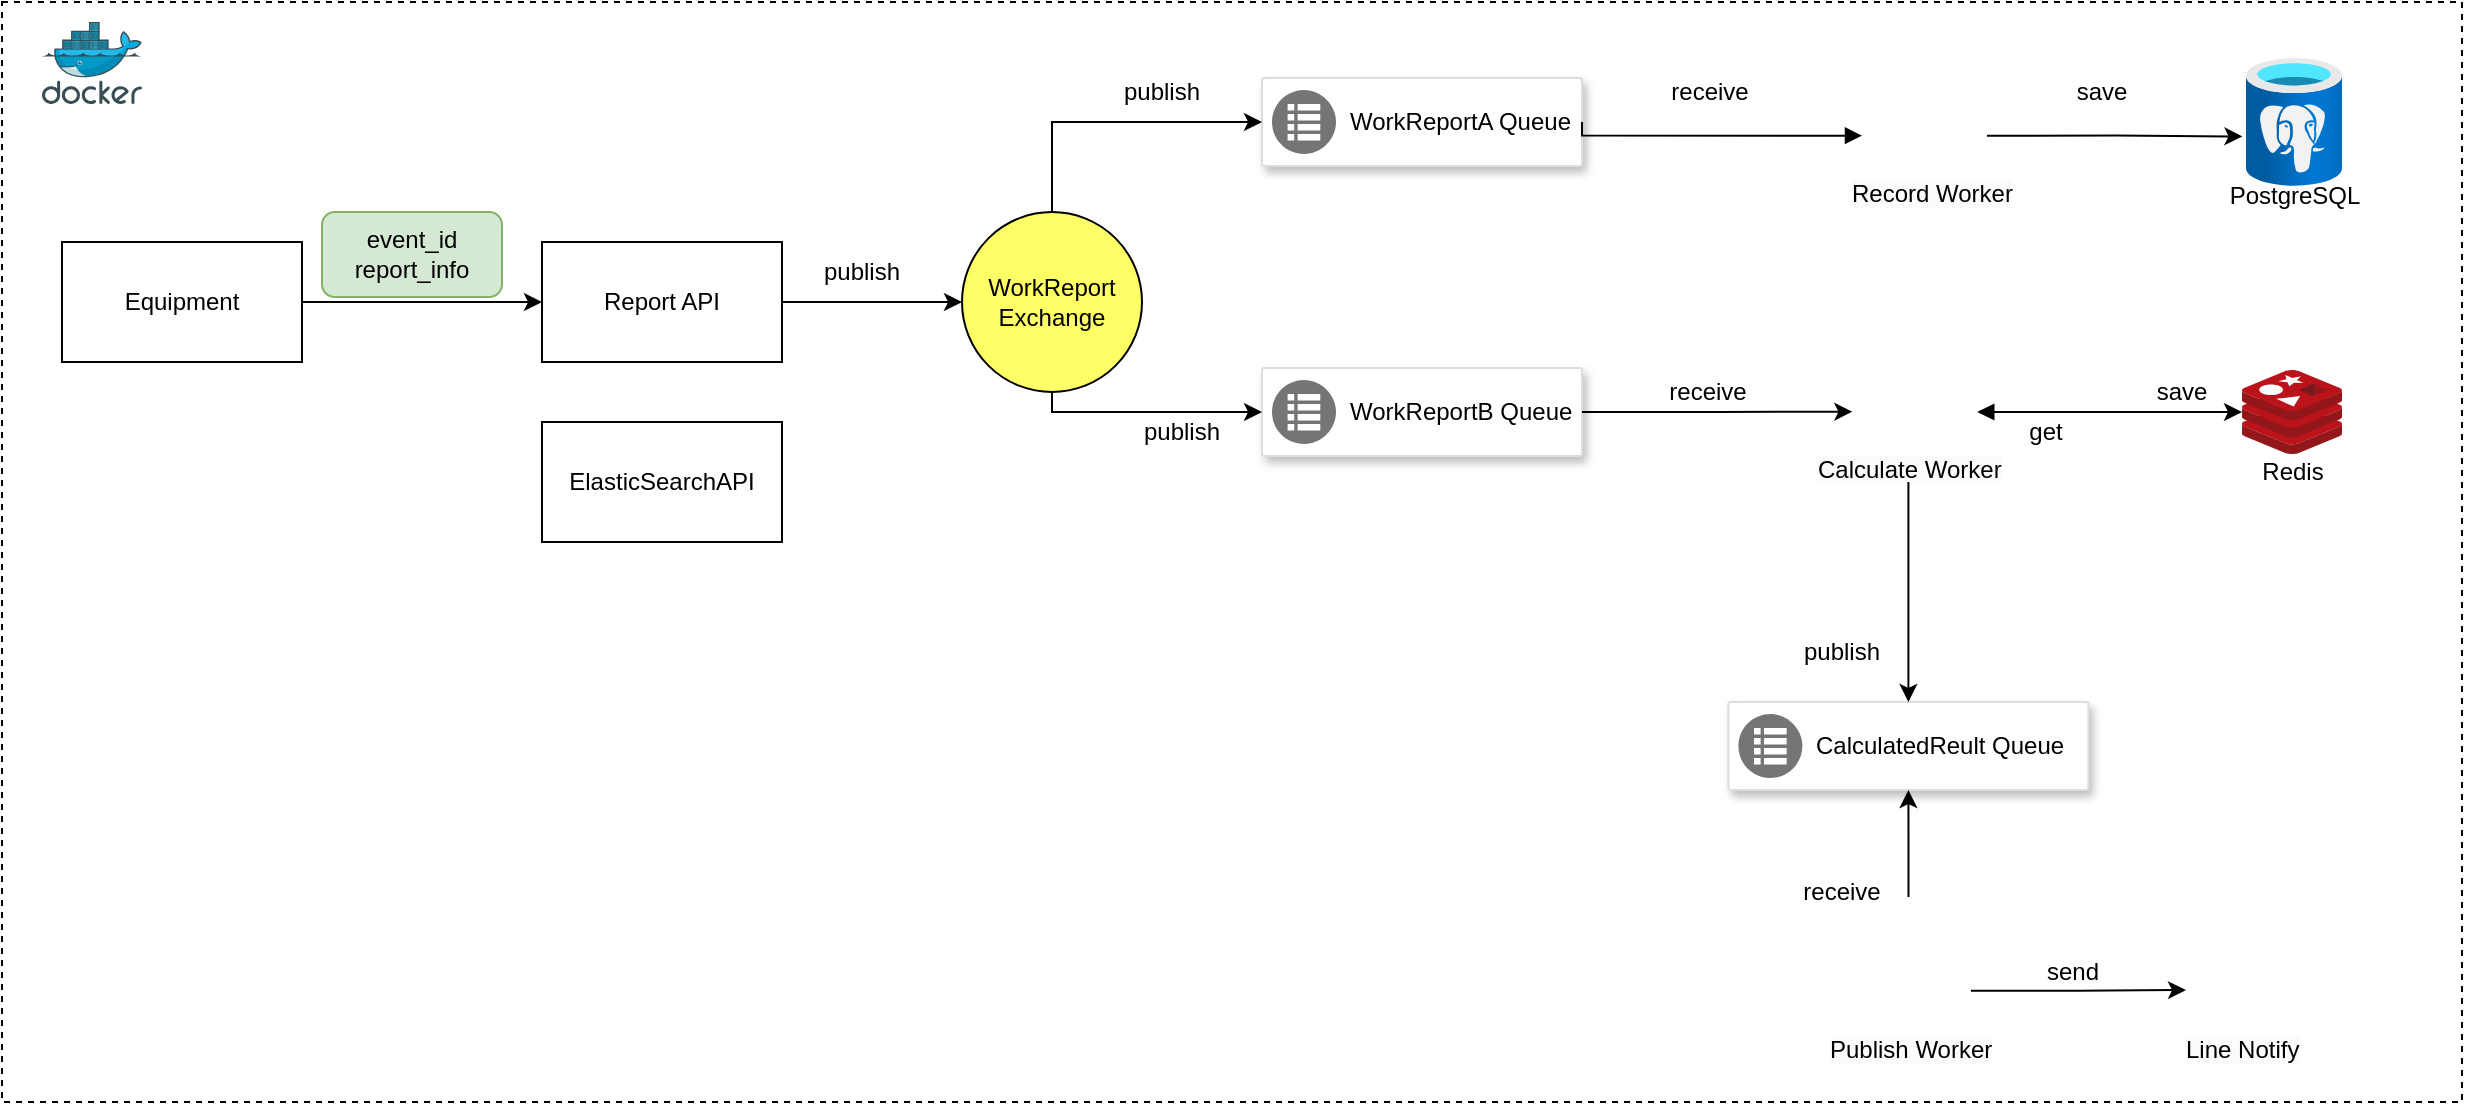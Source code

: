 <mxfile version="22.1.11" type="device">
  <diagram name="第 1 页" id="1K3B8Xt1km4N9ShgIdWG">
    <mxGraphModel dx="1869" dy="522" grid="1" gridSize="10" guides="1" tooltips="1" connect="1" arrows="1" fold="1" page="1" pageScale="1" pageWidth="827" pageHeight="1169" math="0" shadow="0">
      <root>
        <mxCell id="0" />
        <mxCell id="1" parent="0" />
        <mxCell id="H4wlIDdLaSCDlOU9us3m-1" value="" style="rounded=0;whiteSpace=wrap;html=1;dashed=1;" parent="1" vertex="1">
          <mxGeometry x="-710" y="70" width="1230" height="550" as="geometry" />
        </mxCell>
        <mxCell id="D7sFi-tTN3D14zelOBgv-1" value="Report API" style="rounded=0;whiteSpace=wrap;html=1;" parent="1" vertex="1">
          <mxGeometry x="-440" y="190" width="120" height="60" as="geometry" />
        </mxCell>
        <mxCell id="D7sFi-tTN3D14zelOBgv-19" value="publish" style="text;html=1;strokeColor=none;fillColor=none;align=center;verticalAlign=middle;whiteSpace=wrap;rounded=0;" parent="1" vertex="1">
          <mxGeometry x="-310" y="190" width="60" height="30" as="geometry" />
        </mxCell>
        <mxCell id="D7sFi-tTN3D14zelOBgv-20" value="receive" style="text;html=1;strokeColor=none;fillColor=none;align=center;verticalAlign=middle;whiteSpace=wrap;rounded=0;" parent="1" vertex="1">
          <mxGeometry x="112.5" y="100" width="62" height="30" as="geometry" />
        </mxCell>
        <mxCell id="D7sFi-tTN3D14zelOBgv-21" value="receive" style="text;html=1;strokeColor=none;fillColor=none;align=center;verticalAlign=middle;whiteSpace=wrap;rounded=0;" parent="1" vertex="1">
          <mxGeometry x="112.5" y="250" width="60" height="30" as="geometry" />
        </mxCell>
        <mxCell id="D7sFi-tTN3D14zelOBgv-22" value="save" style="text;html=1;strokeColor=none;fillColor=none;align=center;verticalAlign=middle;whiteSpace=wrap;rounded=0;" parent="1" vertex="1">
          <mxGeometry x="350" y="250" width="60" height="30" as="geometry" />
        </mxCell>
        <mxCell id="D7sFi-tTN3D14zelOBgv-24" value="save" style="text;html=1;strokeColor=none;fillColor=none;align=center;verticalAlign=middle;whiteSpace=wrap;rounded=0;" parent="1" vertex="1">
          <mxGeometry x="310" y="100" width="60" height="30" as="geometry" />
        </mxCell>
        <mxCell id="D7sFi-tTN3D14zelOBgv-25" value="publish" style="text;html=1;strokeColor=none;fillColor=none;align=center;verticalAlign=middle;whiteSpace=wrap;rounded=0;" parent="1" vertex="1">
          <mxGeometry x="180" y="380" width="60" height="30" as="geometry" />
        </mxCell>
        <mxCell id="D7sFi-tTN3D14zelOBgv-26" value="receive" style="text;html=1;strokeColor=none;fillColor=none;align=center;verticalAlign=middle;whiteSpace=wrap;rounded=0;" parent="1" vertex="1">
          <mxGeometry x="180" y="500" width="60" height="30" as="geometry" />
        </mxCell>
        <mxCell id="D7sFi-tTN3D14zelOBgv-28" style="edgeStyle=orthogonalEdgeStyle;rounded=0;orthogonalLoop=1;jettySize=auto;html=1;entryX=0;entryY=0.5;entryDx=0;entryDy=0;" parent="1" source="D7sFi-tTN3D14zelOBgv-27" target="D7sFi-tTN3D14zelOBgv-1" edge="1">
          <mxGeometry relative="1" as="geometry" />
        </mxCell>
        <mxCell id="D7sFi-tTN3D14zelOBgv-27" value="Equipment" style="rounded=0;whiteSpace=wrap;html=1;" parent="1" vertex="1">
          <mxGeometry x="-680" y="190" width="120" height="60" as="geometry" />
        </mxCell>
        <mxCell id="-8Z7H3vDbhz0Pvqe8XDv-1" value="WorkReport&lt;br&gt;Exchange" style="ellipse;whiteSpace=wrap;html=1;aspect=fixed;fillColor=#FFFF66;" parent="1" vertex="1">
          <mxGeometry x="-230" y="175" width="90" height="90" as="geometry" />
        </mxCell>
        <mxCell id="-8Z7H3vDbhz0Pvqe8XDv-2" style="edgeStyle=orthogonalEdgeStyle;rounded=0;orthogonalLoop=1;jettySize=auto;html=1;entryX=0;entryY=0.5;entryDx=0;entryDy=0;" parent="1" source="D7sFi-tTN3D14zelOBgv-1" target="-8Z7H3vDbhz0Pvqe8XDv-1" edge="1">
          <mxGeometry relative="1" as="geometry" />
        </mxCell>
        <mxCell id="-8Z7H3vDbhz0Pvqe8XDv-6" value="publish" style="text;html=1;strokeColor=none;fillColor=none;align=center;verticalAlign=middle;whiteSpace=wrap;rounded=0;" parent="1" vertex="1">
          <mxGeometry x="-160" y="100" width="60" height="30" as="geometry" />
        </mxCell>
        <mxCell id="-8Z7H3vDbhz0Pvqe8XDv-7" value="publish" style="text;html=1;strokeColor=none;fillColor=none;align=center;verticalAlign=middle;whiteSpace=wrap;rounded=0;" parent="1" vertex="1">
          <mxGeometry x="-150" y="270" width="60" height="30" as="geometry" />
        </mxCell>
        <mxCell id="MFfa1M1whi10WmrwQWPB-19" value="" style="group" parent="1" vertex="1" connectable="0">
          <mxGeometry x="212.81" y="90" width="97.19" height="95.02" as="geometry" />
        </mxCell>
        <mxCell id="MFfa1M1whi10WmrwQWPB-9" value="" style="shape=image;html=1;verticalAlign=top;verticalLabelPosition=bottom;labelBackgroundColor=#ffffff;imageAspect=0;aspect=fixed;image=https://cdn0.iconfinder.com/data/icons/construction-2-21/512/construction-industry-building-13-128.png" parent="MFfa1M1whi10WmrwQWPB-19" vertex="1">
          <mxGeometry x="7.19" width="62.456" height="62.456" as="geometry" />
        </mxCell>
        <mxCell id="MFfa1M1whi10WmrwQWPB-10" value="&lt;span style=&quot;color: rgb(0, 0, 0); font-family: Helvetica; font-size: 12px; font-style: normal; font-variant-ligatures: normal; font-variant-caps: normal; font-weight: 400; letter-spacing: normal; orphans: 2; text-align: center; text-indent: 0px; text-transform: none; widows: 2; word-spacing: 0px; -webkit-text-stroke-width: 0px; background-color: rgb(251, 251, 251); text-decoration-thickness: initial; text-decoration-style: initial; text-decoration-color: initial; float: none; display: inline !important;&quot;&gt;Record Worker&lt;/span&gt;" style="text;whiteSpace=wrap;html=1;" parent="MFfa1M1whi10WmrwQWPB-19" vertex="1">
          <mxGeometry y="62.46" width="97.19" height="32.56" as="geometry" />
        </mxCell>
        <mxCell id="MFfa1M1whi10WmrwQWPB-23" value="" style="group" parent="1" vertex="1" connectable="0">
          <mxGeometry x="202" y="517.54" width="110" height="102.46" as="geometry" />
        </mxCell>
        <mxCell id="MFfa1M1whi10WmrwQWPB-18" value="" style="shape=image;html=1;verticalAlign=top;verticalLabelPosition=bottom;labelBackgroundColor=#ffffff;imageAspect=0;aspect=fixed;image=https://cdn0.iconfinder.com/data/icons/construction-2-21/512/construction-industry-building-13-128.png" parent="MFfa1M1whi10WmrwQWPB-23" vertex="1">
          <mxGeometry x="10" width="62.456" height="62.456" as="geometry" />
        </mxCell>
        <mxCell id="MFfa1M1whi10WmrwQWPB-22" value="&lt;span style=&quot;color: rgb(0, 0, 0); font-family: Helvetica; font-size: 12px; font-style: normal; font-variant-ligatures: normal; font-variant-caps: normal; font-weight: 400; letter-spacing: normal; orphans: 2; text-align: center; text-indent: 0px; text-transform: none; widows: 2; word-spacing: 0px; -webkit-text-stroke-width: 0px; background-color: rgb(251, 251, 251); text-decoration-thickness: initial; text-decoration-style: initial; text-decoration-color: initial; float: none; display: inline !important;&quot;&gt;Publish Worker&lt;/span&gt;" style="text;whiteSpace=wrap;html=1;" parent="MFfa1M1whi10WmrwQWPB-23" vertex="1">
          <mxGeometry y="62.46" width="110" height="40" as="geometry" />
        </mxCell>
        <mxCell id="MFfa1M1whi10WmrwQWPB-27" value="" style="group" parent="1" vertex="1" connectable="0">
          <mxGeometry x="380" y="540" width="60" height="70" as="geometry" />
        </mxCell>
        <mxCell id="MFfa1M1whi10WmrwQWPB-5" value="" style="shape=image;html=1;verticalAlign=top;verticalLabelPosition=bottom;labelBackgroundColor=#ffffff;imageAspect=0;aspect=fixed;image=https://cdn2.iconfinder.com/data/icons/social-media-2189/48/7-Line-128.png" parent="MFfa1M1whi10WmrwQWPB-27" vertex="1">
          <mxGeometry x="2" width="48" height="48" as="geometry" />
        </mxCell>
        <mxCell id="MFfa1M1whi10WmrwQWPB-6" value="&lt;span style=&quot;color: rgb(0, 0, 0); font-family: Helvetica; font-size: 12px; font-style: normal; font-variant-ligatures: normal; font-variant-caps: normal; font-weight: 400; letter-spacing: normal; orphans: 2; text-align: center; text-indent: 0px; text-transform: none; widows: 2; word-spacing: 0px; -webkit-text-stroke-width: 0px; background-color: rgb(251, 251, 251); text-decoration-thickness: initial; text-decoration-style: initial; text-decoration-color: initial; float: none; display: inline !important;&quot;&gt;Line Notify&lt;/span&gt;" style="text;whiteSpace=wrap;html=1;" parent="MFfa1M1whi10WmrwQWPB-27" vertex="1">
          <mxGeometry y="40" width="60" height="30" as="geometry" />
        </mxCell>
        <mxCell id="-8Z7H3vDbhz0Pvqe8XDv-9" style="edgeStyle=orthogonalEdgeStyle;rounded=0;orthogonalLoop=1;jettySize=auto;html=1;entryX=0;entryY=0.5;entryDx=0;entryDy=0;exitX=1;exitY=0.75;exitDx=0;exitDy=0;" parent="1" source="MFfa1M1whi10WmrwQWPB-18" target="MFfa1M1whi10WmrwQWPB-5" edge="1">
          <mxGeometry relative="1" as="geometry">
            <mxPoint x="290" y="560" as="sourcePoint" />
            <mxPoint x="360" y="560" as="targetPoint" />
          </mxGeometry>
        </mxCell>
        <mxCell id="MFfa1M1whi10WmrwQWPB-29" value="" style="strokeColor=#dddddd;shadow=1;strokeWidth=1;rounded=1;absoluteArcSize=1;arcSize=2;" parent="1" vertex="1">
          <mxGeometry x="-80" y="108" width="160" height="44" as="geometry" />
        </mxCell>
        <mxCell id="MFfa1M1whi10WmrwQWPB-30" value="WorkReportA Queue" style="sketch=0;dashed=0;connectable=0;html=1;fillColor=#757575;strokeColor=none;shape=mxgraph.gcp2.task_queues;part=1;labelPosition=right;verticalLabelPosition=middle;align=left;verticalAlign=middle;spacingLeft=5;fontSize=12;" parent="MFfa1M1whi10WmrwQWPB-29" vertex="1">
          <mxGeometry y="0.5" width="32" height="32" relative="1" as="geometry">
            <mxPoint x="5" y="-16" as="offset" />
          </mxGeometry>
        </mxCell>
        <mxCell id="MFfa1M1whi10WmrwQWPB-35" style="edgeStyle=orthogonalEdgeStyle;rounded=0;orthogonalLoop=1;jettySize=auto;html=1;entryX=0;entryY=0.5;entryDx=0;entryDy=0;" parent="1" source="-8Z7H3vDbhz0Pvqe8XDv-1" target="MFfa1M1whi10WmrwQWPB-29" edge="1">
          <mxGeometry relative="1" as="geometry">
            <Array as="points">
              <mxPoint x="-185" y="130" />
            </Array>
          </mxGeometry>
        </mxCell>
        <mxCell id="D7sFi-tTN3D14zelOBgv-6" style="edgeStyle=orthogonalEdgeStyle;rounded=0;orthogonalLoop=1;jettySize=auto;html=1;entryX=1;entryY=0.5;entryDx=0;entryDy=0;startArrow=block;startFill=1;endArrow=none;endFill=0;exitX=0;exitY=0.75;exitDx=0;exitDy=0;" parent="1" source="MFfa1M1whi10WmrwQWPB-9" target="MFfa1M1whi10WmrwQWPB-29" edge="1">
          <mxGeometry relative="1" as="geometry">
            <mxPoint x="170" y="130" as="sourcePoint" />
            <mxPoint x="90" y="130" as="targetPoint" />
            <Array as="points">
              <mxPoint x="80" y="137" />
            </Array>
          </mxGeometry>
        </mxCell>
        <mxCell id="MFfa1M1whi10WmrwQWPB-31" value="" style="strokeColor=#dddddd;shadow=1;strokeWidth=1;rounded=1;absoluteArcSize=1;arcSize=2;" parent="1" vertex="1">
          <mxGeometry x="-80" y="253" width="160" height="44" as="geometry" />
        </mxCell>
        <mxCell id="MFfa1M1whi10WmrwQWPB-32" value="WorkReportB Queue" style="sketch=0;dashed=0;connectable=0;html=1;fillColor=#757575;strokeColor=none;shape=mxgraph.gcp2.task_queues;part=1;labelPosition=right;verticalLabelPosition=middle;align=left;verticalAlign=middle;spacingLeft=5;fontSize=12;" parent="MFfa1M1whi10WmrwQWPB-31" vertex="1">
          <mxGeometry y="0.5" width="32" height="32" relative="1" as="geometry">
            <mxPoint x="5" y="-16" as="offset" />
          </mxGeometry>
        </mxCell>
        <mxCell id="MFfa1M1whi10WmrwQWPB-41" style="edgeStyle=orthogonalEdgeStyle;rounded=0;orthogonalLoop=1;jettySize=auto;html=1;entryX=0;entryY=0.5;entryDx=0;entryDy=0;" parent="1" source="-8Z7H3vDbhz0Pvqe8XDv-1" target="MFfa1M1whi10WmrwQWPB-31" edge="1">
          <mxGeometry relative="1" as="geometry">
            <Array as="points">
              <mxPoint x="-185" y="275" />
            </Array>
          </mxGeometry>
        </mxCell>
        <mxCell id="MFfa1M1whi10WmrwQWPB-33" value="" style="strokeColor=#dddddd;shadow=1;strokeWidth=1;rounded=1;absoluteArcSize=1;arcSize=2;" parent="1" vertex="1">
          <mxGeometry x="153.2" y="420" width="180" height="44" as="geometry" />
        </mxCell>
        <mxCell id="MFfa1M1whi10WmrwQWPB-34" value="CalculatedReult Queue" style="sketch=0;dashed=0;connectable=0;html=1;fillColor=#757575;strokeColor=none;shape=mxgraph.gcp2.task_queues;part=1;labelPosition=right;verticalLabelPosition=middle;align=left;verticalAlign=middle;spacingLeft=5;fontSize=12;" parent="MFfa1M1whi10WmrwQWPB-33" vertex="1">
          <mxGeometry y="0.5" width="32" height="32" relative="1" as="geometry">
            <mxPoint x="5" y="-16" as="offset" />
          </mxGeometry>
        </mxCell>
        <mxCell id="MFfa1M1whi10WmrwQWPB-38" style="edgeStyle=orthogonalEdgeStyle;rounded=0;orthogonalLoop=1;jettySize=auto;html=1;exitX=1;exitY=0.75;exitDx=0;exitDy=0;entryX=-0.037;entryY=0.613;entryDx=0;entryDy=0;entryPerimeter=0;" parent="1" source="MFfa1M1whi10WmrwQWPB-9" target="MFfa1M1whi10WmrwQWPB-4" edge="1">
          <mxGeometry relative="1" as="geometry" />
        </mxCell>
        <mxCell id="MFfa1M1whi10WmrwQWPB-25" value="get" style="text;html=1;strokeColor=none;fillColor=none;align=center;verticalAlign=middle;whiteSpace=wrap;rounded=0;" parent="1" vertex="1">
          <mxGeometry x="282" y="270" width="60" height="30" as="geometry" />
        </mxCell>
        <mxCell id="MFfa1M1whi10WmrwQWPB-39" value="" style="group" parent="1" vertex="1" connectable="0">
          <mxGeometry x="196.4" y="228" width="93.6" height="82" as="geometry" />
        </mxCell>
        <mxCell id="MFfa1M1whi10WmrwQWPB-17" value="" style="shape=image;html=1;verticalAlign=top;verticalLabelPosition=bottom;labelBackgroundColor=#ffffff;imageAspect=0;aspect=fixed;image=https://cdn0.iconfinder.com/data/icons/construction-2-21/512/construction-industry-building-13-128.png" parent="MFfa1M1whi10WmrwQWPB-39" vertex="1">
          <mxGeometry x="18.77" width="62.456" height="62.456" as="geometry" />
        </mxCell>
        <mxCell id="MFfa1M1whi10WmrwQWPB-20" value="&lt;span style=&quot;color: rgb(0, 0, 0); font-family: Helvetica; font-size: 12px; font-style: normal; font-variant-ligatures: normal; font-variant-caps: normal; font-weight: 400; letter-spacing: normal; orphans: 2; text-align: center; text-indent: 0px; text-transform: none; widows: 2; word-spacing: 0px; -webkit-text-stroke-width: 0px; background-color: rgb(251, 251, 251); text-decoration-thickness: initial; text-decoration-style: initial; text-decoration-color: initial; float: none; display: inline !important;&quot;&gt;Calculate&amp;nbsp;Worker&lt;/span&gt;" style="text;whiteSpace=wrap;html=1;" parent="MFfa1M1whi10WmrwQWPB-39" vertex="1">
          <mxGeometry y="62.46" width="93.6" height="19.54" as="geometry" />
        </mxCell>
        <mxCell id="p9RCDpYJAQn7vAaSAkPp-5" style="edgeStyle=orthogonalEdgeStyle;rounded=0;orthogonalLoop=1;jettySize=auto;html=1;entryX=0;entryY=0.75;entryDx=0;entryDy=0;exitX=1;exitY=0.5;exitDx=0;exitDy=0;" parent="1" source="MFfa1M1whi10WmrwQWPB-31" target="MFfa1M1whi10WmrwQWPB-17" edge="1">
          <mxGeometry relative="1" as="geometry">
            <mxPoint x="90" y="275" as="sourcePoint" />
            <mxPoint x="170" y="275" as="targetPoint" />
          </mxGeometry>
        </mxCell>
        <mxCell id="MFfa1M1whi10WmrwQWPB-40" style="edgeStyle=orthogonalEdgeStyle;rounded=0;orthogonalLoop=1;jettySize=auto;html=1;exitX=0.5;exitY=1;exitDx=0;exitDy=0;entryX=0.5;entryY=0;entryDx=0;entryDy=0;" parent="1" source="MFfa1M1whi10WmrwQWPB-20" target="MFfa1M1whi10WmrwQWPB-33" edge="1">
          <mxGeometry relative="1" as="geometry">
            <mxPoint x="90" y="425" as="targetPoint" />
            <Array as="points">
              <mxPoint x="243" y="420" />
            </Array>
          </mxGeometry>
        </mxCell>
        <mxCell id="MFfa1M1whi10WmrwQWPB-46" value="" style="group" parent="1" vertex="1" connectable="0">
          <mxGeometry x="410" y="254" width="50" height="66" as="geometry" />
        </mxCell>
        <mxCell id="MFfa1M1whi10WmrwQWPB-3" value="" style="image;sketch=0;aspect=fixed;html=1;points=[];align=center;fontSize=12;image=img/lib/mscae/Cache_Redis_Product.svg;" parent="MFfa1M1whi10WmrwQWPB-46" vertex="1">
          <mxGeometry width="50" height="42" as="geometry" />
        </mxCell>
        <mxCell id="MFfa1M1whi10WmrwQWPB-45" value="Redis" style="text;html=1;align=center;verticalAlign=middle;resizable=0;points=[];autosize=1;strokeColor=none;fillColor=none;" parent="MFfa1M1whi10WmrwQWPB-46" vertex="1">
          <mxGeometry y="36" width="50" height="30" as="geometry" />
        </mxCell>
        <mxCell id="MFfa1M1whi10WmrwQWPB-47" value="" style="group" parent="1" vertex="1" connectable="0">
          <mxGeometry x="391" y="98" width="90" height="84" as="geometry" />
        </mxCell>
        <mxCell id="MFfa1M1whi10WmrwQWPB-4" value="" style="image;aspect=fixed;html=1;points=[];align=center;fontSize=12;image=img/lib/azure2/databases/Azure_Database_PostgreSQL_Server.svg;" parent="MFfa1M1whi10WmrwQWPB-47" vertex="1">
          <mxGeometry x="21" width="48" height="64" as="geometry" />
        </mxCell>
        <mxCell id="MFfa1M1whi10WmrwQWPB-44" value="PostgreSQL" style="text;html=1;align=center;verticalAlign=middle;resizable=0;points=[];autosize=1;strokeColor=none;fillColor=none;" parent="MFfa1M1whi10WmrwQWPB-47" vertex="1">
          <mxGeometry y="54.0" width="90" height="30" as="geometry" />
        </mxCell>
        <mxCell id="H4wlIDdLaSCDlOU9us3m-2" value="" style="image;sketch=0;aspect=fixed;html=1;points=[];align=center;fontSize=12;image=img/lib/mscae/Docker.svg;" parent="1" vertex="1">
          <mxGeometry x="-690" y="80" width="50" height="41" as="geometry" />
        </mxCell>
        <mxCell id="MFfa1M1whi10WmrwQWPB-24" style="edgeStyle=orthogonalEdgeStyle;rounded=0;orthogonalLoop=1;jettySize=auto;html=1;startArrow=block;startFill=1;" parent="1" source="MFfa1M1whi10WmrwQWPB-17" target="MFfa1M1whi10WmrwQWPB-3" edge="1">
          <mxGeometry relative="1" as="geometry">
            <Array as="points">
              <mxPoint x="310" y="275" />
              <mxPoint x="310" y="275" />
            </Array>
          </mxGeometry>
        </mxCell>
        <mxCell id="H4wlIDdLaSCDlOU9us3m-3" style="edgeStyle=orthogonalEdgeStyle;rounded=0;orthogonalLoop=1;jettySize=auto;html=1;entryX=0.5;entryY=1;entryDx=0;entryDy=0;" parent="1" source="MFfa1M1whi10WmrwQWPB-18" target="MFfa1M1whi10WmrwQWPB-33" edge="1">
          <mxGeometry relative="1" as="geometry" />
        </mxCell>
        <mxCell id="H4wlIDdLaSCDlOU9us3m-4" value="send" style="text;html=1;align=center;verticalAlign=middle;resizable=0;points=[];autosize=1;strokeColor=none;fillColor=none;" parent="1" vertex="1">
          <mxGeometry x="300" y="540" width="50" height="30" as="geometry" />
        </mxCell>
        <mxCell id="H4wlIDdLaSCDlOU9us3m-6" value="ElasticSearchAPI" style="rounded=0;whiteSpace=wrap;html=1;" parent="1" vertex="1">
          <mxGeometry x="-440" y="280" width="120" height="60" as="geometry" />
        </mxCell>
        <mxCell id="4s0XMGLl5psqch13xoW4-2" value="event_id&lt;br&gt;report_info" style="rounded=1;whiteSpace=wrap;html=1;fillColor=#d5e8d4;strokeColor=#82b366;" vertex="1" parent="1">
          <mxGeometry x="-550" y="175" width="90" height="42.49" as="geometry" />
        </mxCell>
      </root>
    </mxGraphModel>
  </diagram>
</mxfile>
